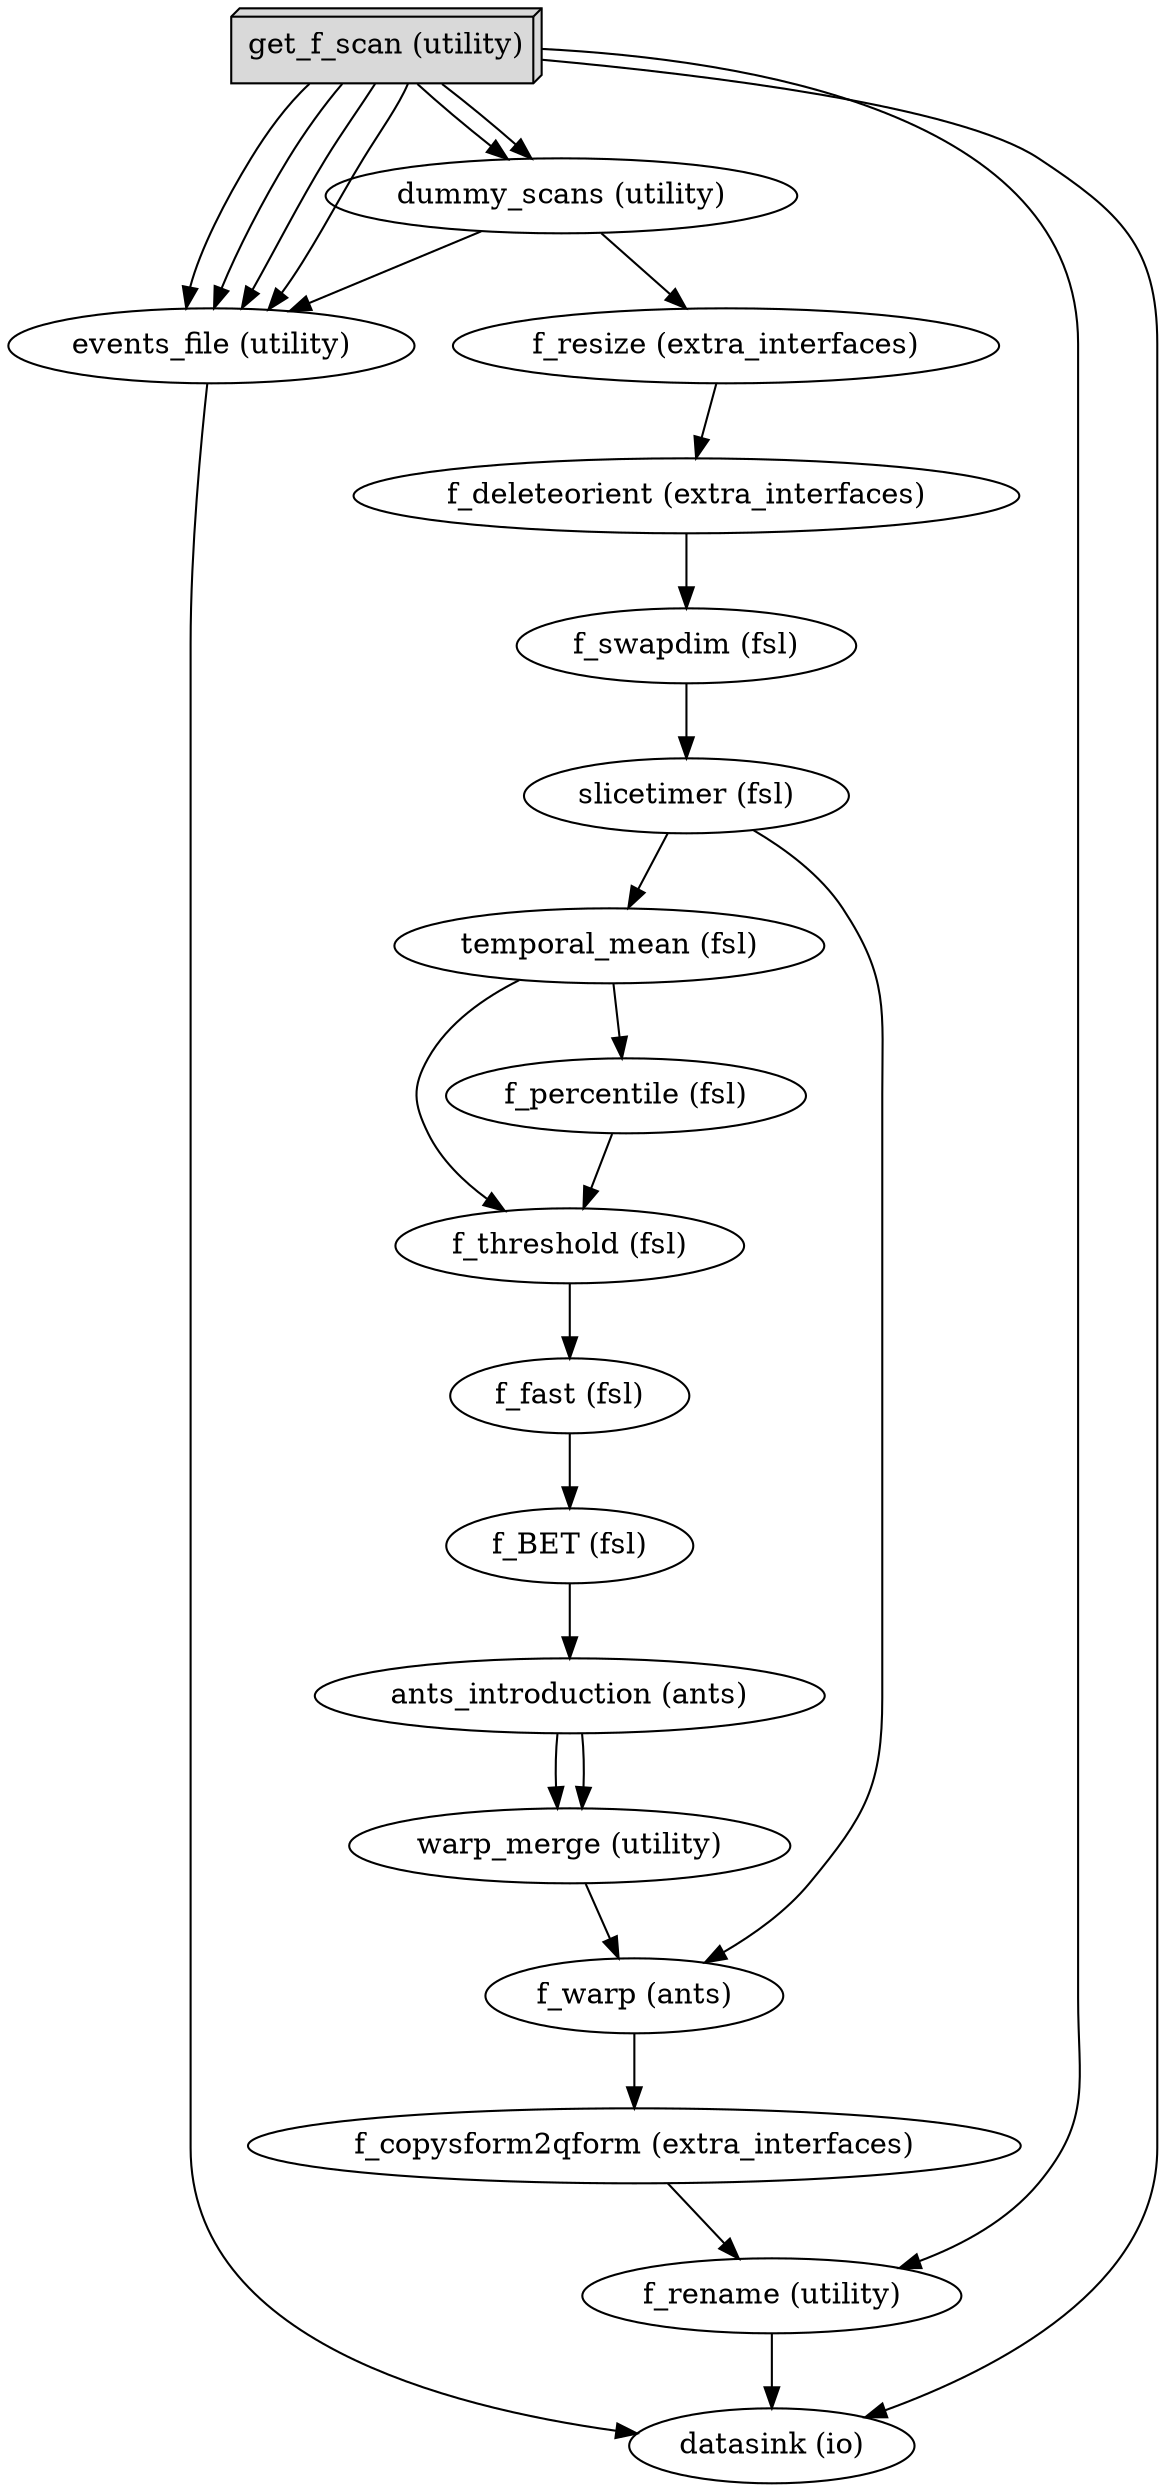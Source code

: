 digraph legacy_work{
  legacy_work_get_f_scan[label="get_f_scan (utility)", shape=box3d,style=filled, color=black, colorscheme=greys7 fillcolor=2];
  legacy_work_dummy_scans[label="dummy_scans (utility)"];
  legacy_work_f_resize[label="f_resize (extra_interfaces)"];
  legacy_work_f_deleteorient[label="f_deleteorient (extra_interfaces)"];
  legacy_work_f_swapdim[label="f_swapdim (fsl)"];
  legacy_work_slicetimer[label="slicetimer (fsl)"];
  legacy_work_temporal_mean[label="temporal_mean (fsl)"];
  legacy_work_f_percentile[label="f_percentile (fsl)"];
  legacy_work_f_threshold[label="f_threshold (fsl)"];
  legacy_work_f_fast[label="f_fast (fsl)"];
  legacy_work_f_BET[label="f_BET (fsl)"];
  legacy_work_ants_introduction[label="ants_introduction (ants)"];
  legacy_work_warp_merge[label="warp_merge (utility)"];
  legacy_work_f_warp[label="f_warp (ants)"];
  legacy_work_f_copysform2qform[label="f_copysform2qform (extra_interfaces)"];
  legacy_work_f_rename[label="f_rename (utility)"];
  legacy_work_events_file[label="events_file (utility)"];
  legacy_work_datasink[label="datasink (io)"];
  legacy_work_get_f_scan -> legacy_work_dummy_scans;
  legacy_work_get_f_scan -> legacy_work_dummy_scans;
  legacy_work_get_f_scan -> legacy_work_f_rename;
  legacy_work_get_f_scan -> legacy_work_datasink;
  legacy_work_get_f_scan -> legacy_work_events_file;
  legacy_work_get_f_scan -> legacy_work_events_file;
  legacy_work_get_f_scan -> legacy_work_events_file;
  legacy_work_get_f_scan -> legacy_work_events_file;
  legacy_work_dummy_scans -> legacy_work_events_file;
  legacy_work_dummy_scans -> legacy_work_f_resize;
  legacy_work_f_resize -> legacy_work_f_deleteorient;
  legacy_work_f_deleteorient -> legacy_work_f_swapdim;
  legacy_work_f_swapdim -> legacy_work_slicetimer;
  legacy_work_slicetimer -> legacy_work_temporal_mean;
  legacy_work_slicetimer -> legacy_work_f_warp;
  legacy_work_temporal_mean -> legacy_work_f_percentile;
  legacy_work_temporal_mean -> legacy_work_f_threshold;
  legacy_work_f_percentile -> legacy_work_f_threshold;
  legacy_work_f_threshold -> legacy_work_f_fast;
  legacy_work_f_fast -> legacy_work_f_BET;
  legacy_work_f_BET -> legacy_work_ants_introduction;
  legacy_work_ants_introduction -> legacy_work_warp_merge;
  legacy_work_ants_introduction -> legacy_work_warp_merge;
  legacy_work_warp_merge -> legacy_work_f_warp;
  legacy_work_f_warp -> legacy_work_f_copysform2qform;
  legacy_work_f_copysform2qform -> legacy_work_f_rename;
  legacy_work_f_rename -> legacy_work_datasink;
  legacy_work_events_file -> legacy_work_datasink;
}
